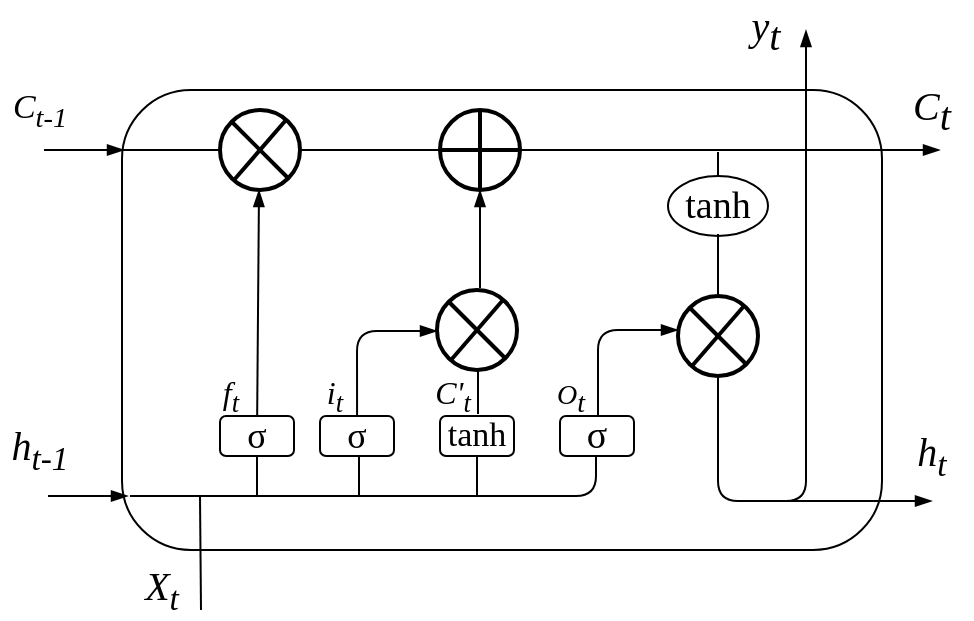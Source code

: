 <mxfile version="13.1.3" type="github">
  <diagram id="qPX73vX5w-RGEXnde1Sj" name="Page-1">
    <mxGraphModel dx="723" dy="375" grid="1" gridSize="10" guides="1" tooltips="1" connect="1" arrows="1" fold="1" page="1" pageScale="1" pageWidth="827" pageHeight="1169" math="0" shadow="0">
      <root>
        <mxCell id="0" />
        <mxCell id="1" parent="0" />
        <mxCell id="2yYWwWodukew2ZsMQavv-1" value="" style="rounded=1;whiteSpace=wrap;html=1;fillColor=none;strokeColor=#000000;strokeWidth=1;fontFamily=Times New Roman;fontStyle=2" parent="1" vertex="1">
          <mxGeometry x="131" y="170" width="380" height="230" as="geometry" />
        </mxCell>
        <mxCell id="2yYWwWodukew2ZsMQavv-2" value="" style="endArrow=blockThin;html=1;strokeWidth=1;endFill=1;fontFamily=Times New Roman;fontStyle=2" parent="1" edge="1">
          <mxGeometry width="50" height="50" relative="1" as="geometry">
            <mxPoint x="94" y="373" as="sourcePoint" />
            <mxPoint x="134" y="373" as="targetPoint" />
          </mxGeometry>
        </mxCell>
        <mxCell id="2yYWwWodukew2ZsMQavv-21" value="" style="endArrow=blockThin;html=1;strokeWidth=1;endFill=1;fontFamily=Times New Roman;fontStyle=2" parent="1" edge="1">
          <mxGeometry width="50" height="50" relative="1" as="geometry">
            <mxPoint x="330" y="200" as="sourcePoint" />
            <mxPoint x="540" y="200" as="targetPoint" />
          </mxGeometry>
        </mxCell>
        <mxCell id="2yYWwWodukew2ZsMQavv-22" value="" style="edgeStyle=segmentEdgeStyle;endArrow=blockThin;html=1;strokeWidth=1;endFill=1;fontFamily=Times New Roman;fontStyle=2" parent="1" edge="1">
          <mxGeometry width="50" height="50" relative="1" as="geometry">
            <mxPoint x="369" y="333" as="sourcePoint" />
            <mxPoint x="409" y="290" as="targetPoint" />
            <Array as="points">
              <mxPoint x="369" y="290" />
            </Array>
          </mxGeometry>
        </mxCell>
        <mxCell id="2yYWwWodukew2ZsMQavv-24" value="" style="edgeStyle=segmentEdgeStyle;endArrow=blockThin;html=1;strokeWidth=1;endFill=1;fontFamily=Times New Roman;fontStyle=2" parent="1" edge="1">
          <mxGeometry width="50" height="50" relative="1" as="geometry">
            <mxPoint x="429" y="312.5" as="sourcePoint" />
            <mxPoint x="536" y="375.5" as="targetPoint" />
            <Array as="points">
              <mxPoint x="429" y="375.5" />
            </Array>
          </mxGeometry>
        </mxCell>
        <mxCell id="2yYWwWodukew2ZsMQavv-26" value="" style="edgeStyle=segmentEdgeStyle;endArrow=blockThin;html=1;strokeWidth=1;endFill=1;fontFamily=Times New Roman;fontStyle=2" parent="1" edge="1">
          <mxGeometry width="50" height="50" relative="1" as="geometry">
            <mxPoint x="443" y="375.5" as="sourcePoint" />
            <mxPoint x="473" y="140" as="targetPoint" />
            <Array as="points">
              <mxPoint x="473" y="375.5" />
            </Array>
          </mxGeometry>
        </mxCell>
        <mxCell id="2yYWwWodukew2ZsMQavv-28" value="" style="endArrow=blockThin;html=1;strokeWidth=1;endFill=1;fontFamily=Times New Roman;fontStyle=2" parent="1" source="2yYWwWodukew2ZsMQavv-45" edge="1">
          <mxGeometry width="50" height="50" relative="1" as="geometry">
            <mxPoint x="199.5" y="370" as="sourcePoint" />
            <mxPoint x="199.5" y="220" as="targetPoint" />
          </mxGeometry>
        </mxCell>
        <mxCell id="2yYWwWodukew2ZsMQavv-29" value="" style="ellipse;whiteSpace=wrap;html=1;aspect=fixed;fillColor=none;strokeColor=#000000;strokeWidth=2;fontFamily=Times New Roman;fontStyle=2" parent="1" vertex="1">
          <mxGeometry x="180" y="180" width="40" height="40" as="geometry" />
        </mxCell>
        <mxCell id="2yYWwWodukew2ZsMQavv-34" value="" style="ellipse;whiteSpace=wrap;html=1;aspect=fixed;fillColor=none;strokeColor=#000000;strokeWidth=2;fontFamily=Times New Roman;fontStyle=2" parent="1" vertex="1">
          <mxGeometry x="290" y="180" width="40" height="40" as="geometry" />
        </mxCell>
        <mxCell id="2yYWwWodukew2ZsMQavv-71" value="" style="edgeStyle=orthogonalEdgeStyle;rounded=0;orthogonalLoop=1;jettySize=auto;html=1;strokeColor=#000000;strokeWidth=1;endArrow=blockThin;endFill=1;fontFamily=Times New Roman;fontStyle=2" parent="1" edge="1">
          <mxGeometry relative="1" as="geometry">
            <mxPoint x="310" y="220" as="targetPoint" />
            <mxPoint x="310" y="269" as="sourcePoint" />
          </mxGeometry>
        </mxCell>
        <mxCell id="2yYWwWodukew2ZsMQavv-43" value="&lt;font style=&quot;font-size: 19px ; font-style: normal&quot;&gt;tanh&lt;/font&gt;" style="ellipse;whiteSpace=wrap;html=1;fillColor=none;strokeColor=#000000;fontFamily=Times New Roman;fontStyle=2" parent="1" vertex="1">
          <mxGeometry x="404" y="213" width="50" height="30" as="geometry" />
        </mxCell>
        <mxCell id="2yYWwWodukew2ZsMQavv-45" value="&lt;font style=&quot;font-size: 18px ; font-style: normal&quot;&gt;σ&lt;/font&gt;" style="rounded=1;whiteSpace=wrap;html=1;fillColor=none;strokeColor=#000000;fontFamily=Times New Roman;fontStyle=2" parent="1" vertex="1">
          <mxGeometry x="180" y="333" width="37" height="20" as="geometry" />
        </mxCell>
        <mxCell id="2yYWwWodukew2ZsMQavv-48" value="&lt;font style=&quot;font-size: 18px ; font-style: normal&quot;&gt;σ&lt;/font&gt;" style="rounded=1;whiteSpace=wrap;html=1;fillColor=none;strokeColor=#000000;fontFamily=Times New Roman;fontStyle=2" parent="1" vertex="1">
          <mxGeometry x="230" y="333" width="37" height="20" as="geometry" />
        </mxCell>
        <mxCell id="2yYWwWodukew2ZsMQavv-50" value="&lt;font style=&quot;font-size: 17px ; font-style: normal&quot;&gt;tanh&lt;/font&gt;" style="rounded=1;whiteSpace=wrap;html=1;fillColor=none;strokeColor=#000000;fontFamily=Times New Roman;fontStyle=2" parent="1" vertex="1">
          <mxGeometry x="290" y="333" width="37" height="20" as="geometry" />
        </mxCell>
        <mxCell id="2yYWwWodukew2ZsMQavv-54" value="&lt;font style=&quot;font-size: 19px ; font-style: normal&quot;&gt;σ&lt;/font&gt;" style="rounded=1;whiteSpace=wrap;html=1;fillColor=none;strokeColor=#000000;fontFamily=Times New Roman;fontStyle=2" parent="1" vertex="1">
          <mxGeometry x="350" y="333" width="37" height="20" as="geometry" />
        </mxCell>
        <mxCell id="2yYWwWodukew2ZsMQavv-56" value="" style="endArrow=none;html=1;strokeColor=#000000;strokeWidth=1;fontFamily=Times New Roman;fontStyle=2" parent="1" edge="1">
          <mxGeometry width="50" height="50" relative="1" as="geometry">
            <mxPoint x="198.5" y="373" as="sourcePoint" />
            <mxPoint x="198.5" y="353" as="targetPoint" />
          </mxGeometry>
        </mxCell>
        <mxCell id="2yYWwWodukew2ZsMQavv-59" value="" style="endArrow=none;html=1;strokeColor=#000000;strokeWidth=1;fontFamily=Times New Roman;fontStyle=2" parent="1" edge="1">
          <mxGeometry width="50" height="50" relative="1" as="geometry">
            <mxPoint x="170.5" y="430" as="sourcePoint" />
            <mxPoint x="170" y="373" as="targetPoint" />
          </mxGeometry>
        </mxCell>
        <mxCell id="2yYWwWodukew2ZsMQavv-60" value="" style="endArrow=none;html=1;strokeColor=#000000;strokeWidth=1;fontFamily=Times New Roman;fontStyle=2" parent="1" edge="1">
          <mxGeometry width="50" height="50" relative="1" as="geometry">
            <mxPoint x="249.5" y="373" as="sourcePoint" />
            <mxPoint x="249.5" y="353" as="targetPoint" />
          </mxGeometry>
        </mxCell>
        <mxCell id="2yYWwWodukew2ZsMQavv-61" value="" style="endArrow=none;html=1;strokeColor=#000000;strokeWidth=1;fontFamily=Times New Roman;fontStyle=2" parent="1" edge="1">
          <mxGeometry width="50" height="50" relative="1" as="geometry">
            <mxPoint x="308.5" y="373" as="sourcePoint" />
            <mxPoint x="308.5" y="353" as="targetPoint" />
          </mxGeometry>
        </mxCell>
        <mxCell id="2yYWwWodukew2ZsMQavv-69" value="" style="endArrow=none;html=1;strokeColor=#000000;strokeWidth=1;fontFamily=Times New Roman;fontStyle=2" parent="1" edge="1">
          <mxGeometry width="50" height="50" relative="1" as="geometry">
            <mxPoint x="220" y="200" as="sourcePoint" />
            <mxPoint x="290" y="200" as="targetPoint" />
          </mxGeometry>
        </mxCell>
        <mxCell id="2yYWwWodukew2ZsMQavv-70" value="" style="endArrow=none;html=1;strokeColor=#000000;strokeWidth=1;fontFamily=Times New Roman;fontStyle=2" parent="1" edge="1">
          <mxGeometry width="50" height="50" relative="1" as="geometry">
            <mxPoint x="130" y="200" as="sourcePoint" />
            <mxPoint x="180" y="200" as="targetPoint" />
          </mxGeometry>
        </mxCell>
        <mxCell id="2yYWwWodukew2ZsMQavv-72" value="" style="endArrow=none;html=1;strokeColor=#000000;strokeWidth=1;fontFamily=Times New Roman;fontStyle=2" parent="1" edge="1">
          <mxGeometry width="50" height="50" relative="1" as="geometry">
            <mxPoint x="429" y="213" as="sourcePoint" />
            <mxPoint x="429" y="201" as="targetPoint" />
          </mxGeometry>
        </mxCell>
        <mxCell id="2yYWwWodukew2ZsMQavv-73" value="" style="endArrow=blockThin;html=1;strokeWidth=1;endFill=1;fontFamily=Times New Roman;fontStyle=2" parent="1" edge="1">
          <mxGeometry width="50" height="50" relative="1" as="geometry">
            <mxPoint x="92" y="200" as="sourcePoint" />
            <mxPoint x="132" y="200" as="targetPoint" />
          </mxGeometry>
        </mxCell>
        <mxCell id="2yYWwWodukew2ZsMQavv-74" value="" style="endArrow=none;html=1;strokeColor=#000000;strokeWidth=1;fontFamily=Times New Roman;fontStyle=2" parent="1" edge="1">
          <mxGeometry width="50" height="50" relative="1" as="geometry">
            <mxPoint x="429" y="272" as="sourcePoint" />
            <mxPoint x="429" y="242" as="targetPoint" />
          </mxGeometry>
        </mxCell>
        <mxCell id="2yYWwWodukew2ZsMQavv-75" value="" style="endArrow=none;html=1;strokeColor=#000000;strokeWidth=1;fontFamily=Times New Roman;fontStyle=2;fontSize=14;" parent="1" edge="1">
          <mxGeometry width="50" height="50" relative="1" as="geometry">
            <mxPoint x="309" y="332" as="sourcePoint" />
            <mxPoint x="309" y="310" as="targetPoint" />
          </mxGeometry>
        </mxCell>
        <mxCell id="Dc-6O7Xa-JVWcTkFQoSp-1" value="&lt;font style=&quot;font-size: 20px&quot;&gt;X&lt;sub&gt;t&lt;/sub&gt;&lt;/font&gt;" style="text;html=1;strokeColor=none;fillColor=none;align=center;verticalAlign=middle;whiteSpace=wrap;rounded=0;fontFamily=Times New Roman;fontStyle=2" parent="1" vertex="1">
          <mxGeometry x="131" y="410" width="40" height="20" as="geometry" />
        </mxCell>
        <mxCell id="Dc-6O7Xa-JVWcTkFQoSp-2" value="&lt;font style=&quot;font-size: 17px&quot;&gt;C&lt;sub&gt;t-1&lt;/sub&gt;&lt;/font&gt;" style="text;html=1;strokeColor=none;fillColor=none;align=center;verticalAlign=middle;whiteSpace=wrap;rounded=0;fontFamily=Times New Roman;fontStyle=2" parent="1" vertex="1">
          <mxGeometry x="70" y="170" width="40" height="20" as="geometry" />
        </mxCell>
        <mxCell id="Dc-6O7Xa-JVWcTkFQoSp-3" value="&lt;font style=&quot;font-size: 20px&quot;&gt;h&lt;sub&gt;t-1&lt;/sub&gt;&lt;/font&gt;" style="text;html=1;strokeColor=none;fillColor=none;align=center;verticalAlign=middle;whiteSpace=wrap;rounded=0;fontFamily=Times New Roman;fontStyle=2" parent="1" vertex="1">
          <mxGeometry x="70" y="340" width="40" height="20" as="geometry" />
        </mxCell>
        <mxCell id="Dc-6O7Xa-JVWcTkFQoSp-4" value="C&lt;sub style=&quot;font-size: 20px;&quot;&gt;t&lt;/sub&gt;" style="text;html=1;strokeColor=none;fillColor=none;align=center;verticalAlign=middle;whiteSpace=wrap;rounded=0;fontSize=20;fontFamily=Times New Roman;fontStyle=2" parent="1" vertex="1">
          <mxGeometry x="516" y="170" width="40" height="20" as="geometry" />
        </mxCell>
        <mxCell id="Dc-6O7Xa-JVWcTkFQoSp-7" value="&lt;span style=&quot;font-size: 20px&quot;&gt;h&lt;sub&gt;t&lt;/sub&gt;&lt;/span&gt;" style="text;html=1;strokeColor=none;fillColor=none;align=center;verticalAlign=middle;whiteSpace=wrap;rounded=0;fontSize=20;fontFamily=Times New Roman;fontStyle=2" parent="1" vertex="1">
          <mxGeometry x="516" y="343" width="40" height="20" as="geometry" />
        </mxCell>
        <mxCell id="Dc-6O7Xa-JVWcTkFQoSp-8" value="&lt;span style=&quot;font-size: 20px&quot;&gt;y&lt;/span&gt;&lt;sub style=&quot;font-size: 20px&quot;&gt;t&lt;/sub&gt;" style="text;html=1;strokeColor=none;fillColor=none;align=center;verticalAlign=middle;whiteSpace=wrap;rounded=0;fontSize=20;fontFamily=Times New Roman;fontStyle=2" parent="1" vertex="1">
          <mxGeometry x="433" y="130" width="40" height="20" as="geometry" />
        </mxCell>
        <mxCell id="Z0rNZwWe-kvpxuSpd11S-1" value="" style="edgeStyle=elbowEdgeStyle;elbow=horizontal;endArrow=none;html=1;strokeWidth=1;endFill=0;fontFamily=Times New Roman;fontStyle=2" parent="1" edge="1">
          <mxGeometry width="50" height="50" relative="1" as="geometry">
            <mxPoint x="135" y="373" as="sourcePoint" />
            <mxPoint x="368" y="353" as="targetPoint" />
            <Array as="points">
              <mxPoint x="368" y="328" />
            </Array>
          </mxGeometry>
        </mxCell>
        <mxCell id="Z0rNZwWe-kvpxuSpd11S-3" value="" style="edgeStyle=segmentEdgeStyle;endArrow=blockThin;html=1;strokeWidth=1;endFill=1;fontFamily=Times New Roman;fontStyle=2;fontSize=14;" parent="1" edge="1">
          <mxGeometry width="50" height="50" relative="1" as="geometry">
            <mxPoint x="248.534" y="333" as="sourcePoint" />
            <mxPoint x="288.5" y="290.5" as="targetPoint" />
            <Array as="points">
              <mxPoint x="248.5" y="291" />
            </Array>
          </mxGeometry>
        </mxCell>
        <mxCell id="Z0rNZwWe-kvpxuSpd11S-6" value="" style="endArrow=none;html=1;strokeWidth=2;fontFamily=Times New Roman;fontStyle=2" parent="1" edge="1">
          <mxGeometry width="50" height="50" relative="1" as="geometry">
            <mxPoint x="187" y="215" as="sourcePoint" />
            <mxPoint x="213" y="185" as="targetPoint" />
          </mxGeometry>
        </mxCell>
        <mxCell id="Z0rNZwWe-kvpxuSpd11S-7" value="" style="endArrow=none;html=1;strokeWidth=2;fontFamily=Times New Roman;fontStyle=2" parent="1" edge="1">
          <mxGeometry width="50" height="50" relative="1" as="geometry">
            <mxPoint x="310" y="180" as="sourcePoint" />
            <mxPoint x="310" y="220" as="targetPoint" />
          </mxGeometry>
        </mxCell>
        <mxCell id="Z0rNZwWe-kvpxuSpd11S-8" value="" style="endArrow=none;html=1;strokeWidth=2;entryX=1;entryY=0.5;entryDx=0;entryDy=0;fontFamily=Times New Roman;fontStyle=2" parent="1" edge="1">
          <mxGeometry width="50" height="50" relative="1" as="geometry">
            <mxPoint x="290" y="200" as="sourcePoint" />
            <mxPoint x="330.0" y="200" as="targetPoint" />
          </mxGeometry>
        </mxCell>
        <mxCell id="Z0rNZwWe-kvpxuSpd11S-9" value="" style="endArrow=none;html=1;strokeWidth=2;fontFamily=Times New Roman;fontStyle=2" parent="1" edge="1">
          <mxGeometry width="50" height="50" relative="1" as="geometry">
            <mxPoint x="214" y="214" as="sourcePoint" />
            <mxPoint x="186" y="186" as="targetPoint" />
          </mxGeometry>
        </mxCell>
        <mxCell id="Z0rNZwWe-kvpxuSpd11S-10" value="" style="ellipse;whiteSpace=wrap;html=1;aspect=fixed;fillColor=none;strokeColor=#000000;strokeWidth=2;fontFamily=Times New Roman;fontStyle=2" parent="1" vertex="1">
          <mxGeometry x="288.5" y="270" width="40" height="40" as="geometry" />
        </mxCell>
        <mxCell id="Z0rNZwWe-kvpxuSpd11S-11" value="" style="endArrow=none;html=1;strokeWidth=2;fontFamily=Times New Roman;fontStyle=2" parent="1" edge="1">
          <mxGeometry width="50" height="50" relative="1" as="geometry">
            <mxPoint x="295.5" y="305" as="sourcePoint" />
            <mxPoint x="321.5" y="275" as="targetPoint" />
          </mxGeometry>
        </mxCell>
        <mxCell id="Z0rNZwWe-kvpxuSpd11S-12" value="" style="endArrow=none;html=1;strokeWidth=2;fontFamily=Times New Roman;fontStyle=2" parent="1" edge="1">
          <mxGeometry width="50" height="50" relative="1" as="geometry">
            <mxPoint x="322.5" y="304" as="sourcePoint" />
            <mxPoint x="294.5" y="276" as="targetPoint" />
          </mxGeometry>
        </mxCell>
        <mxCell id="Z0rNZwWe-kvpxuSpd11S-14" value="" style="ellipse;whiteSpace=wrap;html=1;aspect=fixed;fillColor=none;strokeColor=#000000;strokeWidth=2;fontFamily=Times New Roman;fontStyle=2" parent="1" vertex="1">
          <mxGeometry x="409" y="273" width="40" height="40" as="geometry" />
        </mxCell>
        <mxCell id="Z0rNZwWe-kvpxuSpd11S-15" value="" style="endArrow=none;html=1;strokeWidth=2;fontFamily=Times New Roman;fontStyle=2" parent="1" edge="1">
          <mxGeometry width="50" height="50" relative="1" as="geometry">
            <mxPoint x="416" y="308" as="sourcePoint" />
            <mxPoint x="442" y="278" as="targetPoint" />
          </mxGeometry>
        </mxCell>
        <mxCell id="Z0rNZwWe-kvpxuSpd11S-16" value="" style="endArrow=none;html=1;strokeWidth=2;fontFamily=Times New Roman;fontStyle=2" parent="1" edge="1">
          <mxGeometry width="50" height="50" relative="1" as="geometry">
            <mxPoint x="443" y="307" as="sourcePoint" />
            <mxPoint x="415" y="279" as="targetPoint" />
          </mxGeometry>
        </mxCell>
        <mxCell id="Z0rNZwWe-kvpxuSpd11S-18" value="&lt;font style=&quot;font-size: 16px&quot;&gt;&lt;span&gt;f&lt;sub&gt;t&lt;/sub&gt;&lt;/span&gt;&lt;/font&gt;" style="text;html=1;align=center;verticalAlign=middle;resizable=0;points=[];autosize=1;fontFamily=Times New Roman;fontStyle=2;fontSize=14;" parent="1" vertex="1">
          <mxGeometry x="175" y="308" width="20" height="30" as="geometry" />
        </mxCell>
        <mxCell id="Z0rNZwWe-kvpxuSpd11S-19" value="&lt;font style=&quot;font-size: 16px&quot;&gt;&lt;span&gt;i&lt;sub&gt;t&lt;/sub&gt;&lt;/span&gt;&lt;/font&gt;" style="text;html=1;align=center;verticalAlign=middle;resizable=0;points=[];autosize=1;fontFamily=Times New Roman;fontStyle=2;fontSize=14;" parent="1" vertex="1">
          <mxGeometry x="227" y="308" width="20" height="30" as="geometry" />
        </mxCell>
        <mxCell id="Z0rNZwWe-kvpxuSpd11S-20" value="&lt;font style=&quot;font-size: 16px&quot;&gt;&lt;span&gt;C&#39;&lt;sub&gt;t&lt;/sub&gt;&lt;/span&gt;&lt;/font&gt;" style="text;html=1;align=center;verticalAlign=middle;resizable=0;points=[];autosize=1;fontFamily=Times New Roman;fontStyle=2;fontSize=14;" parent="1" vertex="1">
          <mxGeometry x="281" y="308" width="30" height="30" as="geometry" />
        </mxCell>
        <mxCell id="Z0rNZwWe-kvpxuSpd11S-21" value="&lt;span style=&quot;font-size: 14px;&quot;&gt;&lt;font style=&quot;font-size: 14px;&quot;&gt;O&lt;sub style=&quot;font-size: 14px;&quot;&gt;t&lt;/sub&gt;&lt;/font&gt;&lt;/span&gt;" style="text;html=1;align=center;verticalAlign=middle;resizable=0;points=[];autosize=1;fontFamily=Times New Roman;fontStyle=2;fontSize=14;" parent="1" vertex="1">
          <mxGeometry x="340" y="310" width="30" height="30" as="geometry" />
        </mxCell>
      </root>
    </mxGraphModel>
  </diagram>
</mxfile>
